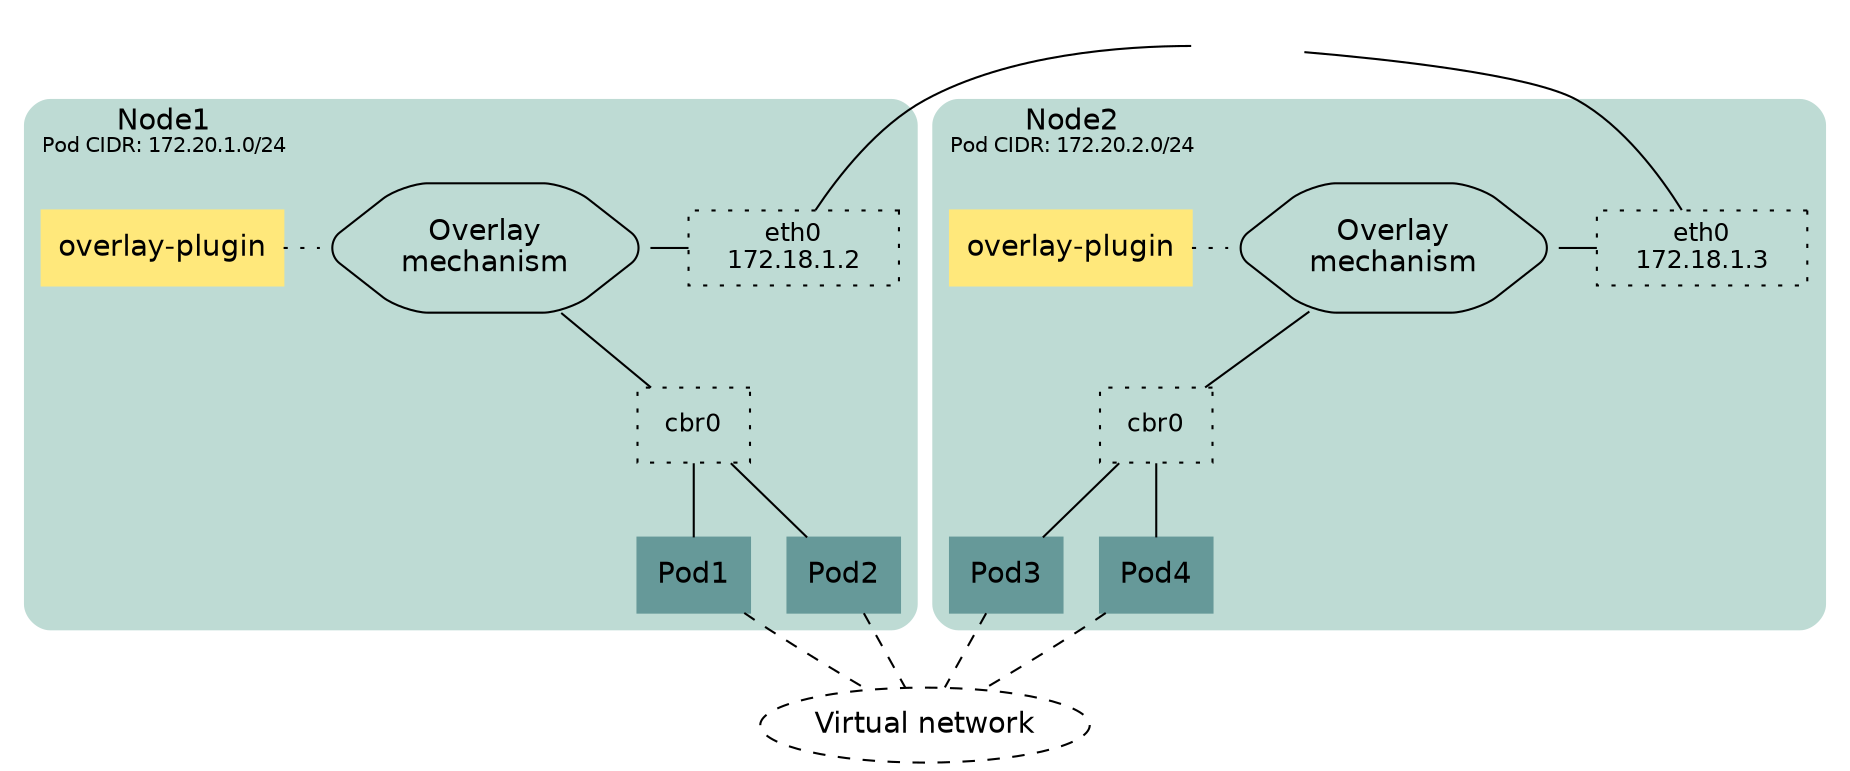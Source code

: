 graph kubernetes {
    node [fontname=helvetica];

    {
        node [shape=plaintext]
        Phys_Network [ image="router.png" label="" ]
        Virt_Network [ id="virt_network" shape=ellipse label="Virtual network" rank="max" style=dashed]
    }

    node [shape=box];

    subgraph cluster_node1 {
        id="node1";
        label=<Node1<BR /><FONT POINT-SIZE="10">Pod CIDR: 172.20.1.0/24</FONT>>
        fontname=helvetica; labeljust=left;
        style="rounded,filled"; color="#BEDBD4";

        node1_eth0 [ id="node1_eth0"
            label=<eth0<br />172.18.1.2>
            fontsize=12 style=dotted
            width=1.4 ]

        subgraph virtual {
            node1_pod1 [id="node1_pod1" label="Pod1" style=filled color="#669999"];
            node1_pod2 [id="node1_pod2" label="Pod2" style=filled color="#669999"];
            Bridge1 [id="node1_bridge" fontsize=12 style=dotted
                    label="cbr0"]
        }

        node1_overlay [label=<Overlay<br />mechanism> shape=hexagon style=rounded]
        node1_overlayplugin [label="overlay-plugin" style=filled color="#FFE87B"];

        node1_overlay -- Bridge1
        {
            rank=same
            node1_overlayplugin -- node1_overlay [style=dotted]
            node1_overlay -- node1_eth0
        }

        Bridge1 -- node1_pod2
        Bridge1 -- node1_pod1
    }

    subgraph cluster_node2 {
        id="node2";
        label=<Node2<BR /><FONT POINT-SIZE="10">Pod CIDR: 172.20.2.0/24</FONT>>
        fontname=helvetica; labeljust=left;
        style="rounded,filled"; color="#BEDBD4";

        node2_eth0 [ id="node2_eth0"
            label=<eth0<br />172.18.1.3>
            fontsize=12 style=dotted
            width=1.4 ]

        subgraph virtual {
            node2_pod1 [label="Pod3" style=filled color="#669999"];
            node2_pod2 [label="Pod4" style=filled color="#669999"];
            Bridge2 [id="node2_bridge" fontsize=12 style=dotted
                    label="cbr0" ]
        }

        node2_overlay [label=<Overlay<br />mechanism> shape=hexagon style=rounded]
        node2_overlayplugin [label="overlay-plugin" style=filled color="#FFE87B"];

        node2_overlay -- Bridge2
        {
            rank=same
            node2_overlayplugin -- node2_overlay [style=dotted]
            node2_overlay -- node2_eth0
        }

        Bridge2 -- node2_pod2
        Bridge2 -- node2_pod1
    }


    Phys_Network -- node1_eth0
    Phys_Network -- node2_eth0

    node1_pod1 -- Virt_Network [ id="edge_node1pod1_virtNetwork" style=dashed]
    node1_pod2 -- Virt_Network [ id="edge_node1pod2_virtNetwork" style=dashed]
    node2_pod1 -- Virt_Network [ id="edge_node2pod1_virtNetwork" style=dashed]
    node2_pod2 -- Virt_Network [ id="edge_node2pod2_virtNetwork" style=dashed]
}
